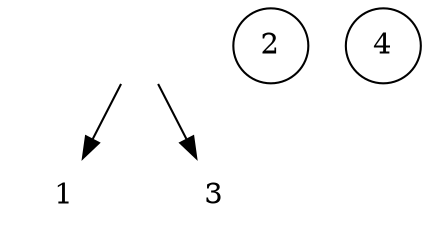 digraph nfa {
	Start [label="" shape=none]
	1 [label=1 shape=plaintext]
	2 [label=2 shape=circle]
	3 [label=3 shape=plaintext]
	4 [label=4 shape=circle]
	Start -> 1
	Start -> 3
}
